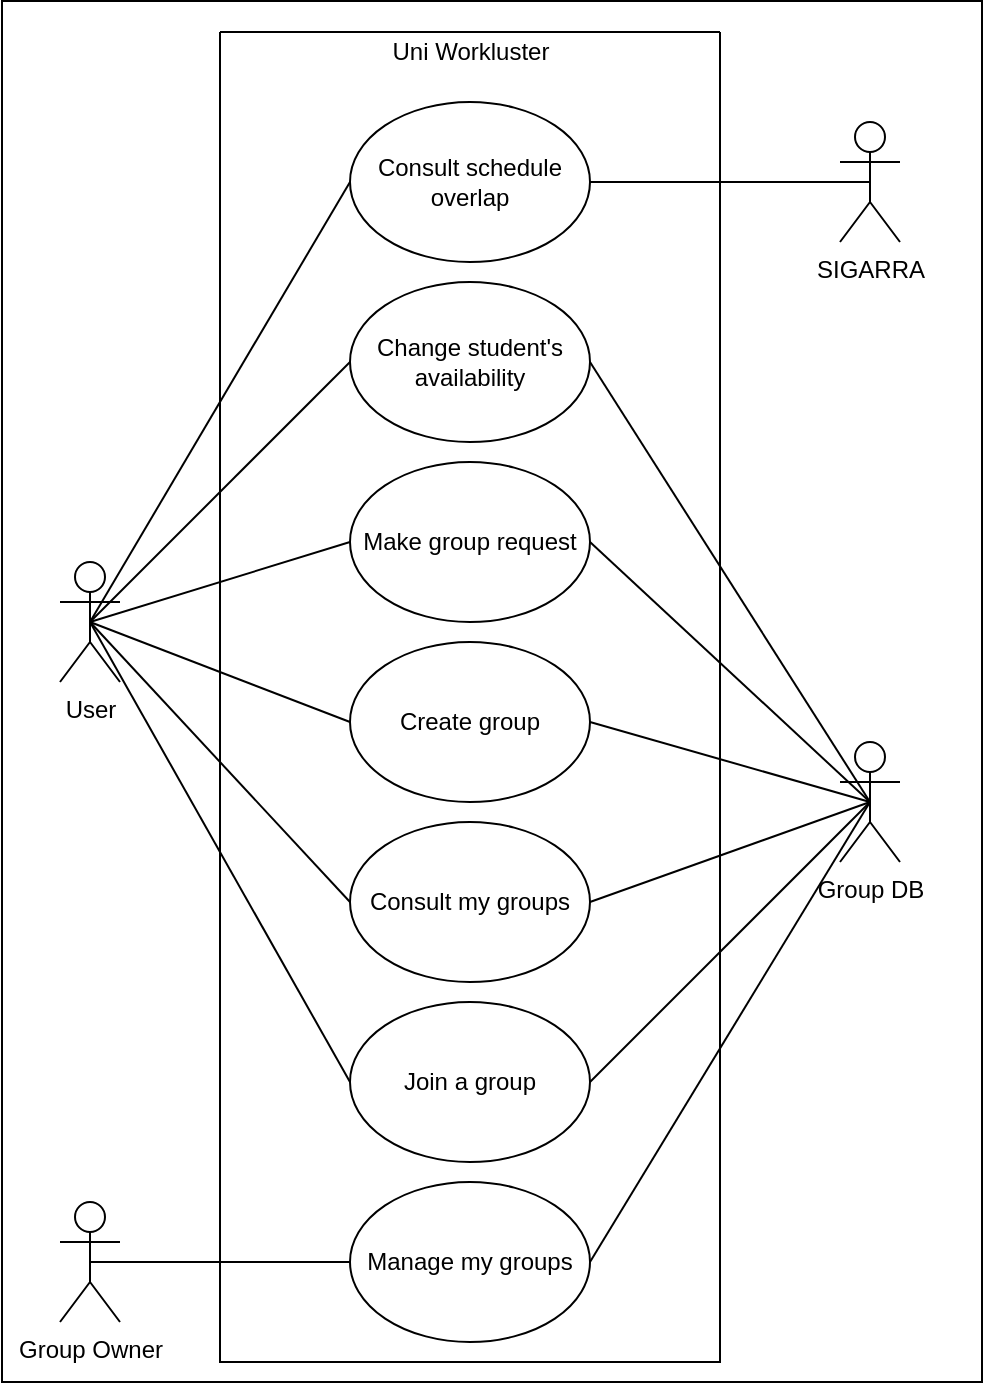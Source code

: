 <mxfile>
    <diagram id="pNM_Mz46NwcxaYyj9nOb" name="Page-1">
        <mxGraphModel dx="600" dy="575" grid="1" gridSize="10" guides="1" tooltips="1" connect="1" arrows="1" fold="1" page="1" pageScale="1" pageWidth="827" pageHeight="1169" math="0" shadow="0">
            <root>
                <mxCell id="0"/>
                <mxCell id="1" parent="0"/>
                <mxCell id="QF8afylrbu0mZtm889AT-14" value="" style="rounded=0;whiteSpace=wrap;html=1;" parent="1" vertex="1">
                    <mxGeometry x="41" y="229.5" width="490" height="690.5" as="geometry"/>
                </mxCell>
                <mxCell id="QF8afylrbu0mZtm889AT-2" style="rounded=0;orthogonalLoop=1;jettySize=auto;html=1;entryX=0;entryY=0.5;entryDx=0;entryDy=0;endArrow=none;endFill=0;exitX=0.5;exitY=0.5;exitDx=0;exitDy=0;exitPerimeter=0;" parent="1" source="U9DZsPpbDoKuXXH-HA0Q-1" target="nGC7ISP9JqreLIRanXsg-4" edge="1">
                    <mxGeometry relative="1" as="geometry"/>
                </mxCell>
                <mxCell id="QF8afylrbu0mZtm889AT-4" style="rounded=0;orthogonalLoop=1;jettySize=auto;html=1;entryX=0;entryY=0.5;entryDx=0;entryDy=0;endArrow=none;endFill=0;exitX=0.5;exitY=0.5;exitDx=0;exitDy=0;exitPerimeter=0;" parent="1" source="U9DZsPpbDoKuXXH-HA0Q-1" target="nGC7ISP9JqreLIRanXsg-2" edge="1">
                    <mxGeometry relative="1" as="geometry"/>
                </mxCell>
                <mxCell id="QF8afylrbu0mZtm889AT-5" style="rounded=0;orthogonalLoop=1;jettySize=auto;html=1;endArrow=none;endFill=0;exitX=0.5;exitY=0.5;exitDx=0;exitDy=0;exitPerimeter=0;entryX=0;entryY=0.5;entryDx=0;entryDy=0;" parent="1" source="U9DZsPpbDoKuXXH-HA0Q-1" target="nGC7ISP9JqreLIRanXsg-1" edge="1">
                    <mxGeometry relative="1" as="geometry"/>
                </mxCell>
                <mxCell id="QF8afylrbu0mZtm889AT-6" style="rounded=0;orthogonalLoop=1;jettySize=auto;html=1;entryX=0;entryY=0.5;entryDx=0;entryDy=0;endArrow=none;endFill=0;exitX=0.5;exitY=0.5;exitDx=0;exitDy=0;exitPerimeter=0;" parent="1" source="U9DZsPpbDoKuXXH-HA0Q-1" target="nGC7ISP9JqreLIRanXsg-3" edge="1">
                    <mxGeometry relative="1" as="geometry"/>
                </mxCell>
                <mxCell id="13" style="edgeStyle=none;html=1;exitX=0.5;exitY=0.5;exitDx=0;exitDy=0;exitPerimeter=0;entryX=0;entryY=0.5;entryDx=0;entryDy=0;endArrow=none;endFill=0;" edge="1" parent="1" source="U9DZsPpbDoKuXXH-HA0Q-1" target="5">
                    <mxGeometry relative="1" as="geometry"/>
                </mxCell>
                <mxCell id="14" style="edgeStyle=none;html=1;exitX=0.5;exitY=0.5;exitDx=0;exitDy=0;exitPerimeter=0;entryX=0;entryY=0.5;entryDx=0;entryDy=0;endArrow=none;endFill=0;" edge="1" parent="1" source="U9DZsPpbDoKuXXH-HA0Q-1" target="6">
                    <mxGeometry relative="1" as="geometry"/>
                </mxCell>
                <mxCell id="U9DZsPpbDoKuXXH-HA0Q-1" value="User" style="shape=umlActor;verticalLabelPosition=bottom;verticalAlign=top;html=1;outlineConnect=0;" parent="1" vertex="1">
                    <mxGeometry x="70" y="510" width="30" height="60" as="geometry"/>
                </mxCell>
                <mxCell id="U9DZsPpbDoKuXXH-HA0Q-2" value="" style="swimlane;startSize=0;" parent="1" vertex="1">
                    <mxGeometry x="150" y="245" width="250" height="665" as="geometry">
                        <mxRectangle x="150" y="245" width="50" height="40" as="alternateBounds"/>
                    </mxGeometry>
                </mxCell>
                <mxCell id="U9DZsPpbDoKuXXH-HA0Q-11" value="Uni Workluster" style="text;html=1;align=center;verticalAlign=middle;resizable=0;points=[];autosize=1;strokeColor=none;" parent="U9DZsPpbDoKuXXH-HA0Q-2" vertex="1">
                    <mxGeometry x="80" width="90" height="20" as="geometry"/>
                </mxCell>
                <mxCell id="nGC7ISP9JqreLIRanXsg-2" value="Change student's availability" style="ellipse;whiteSpace=wrap;html=1;" parent="U9DZsPpbDoKuXXH-HA0Q-2" vertex="1">
                    <mxGeometry x="65" y="125" width="120" height="80" as="geometry"/>
                </mxCell>
                <mxCell id="nGC7ISP9JqreLIRanXsg-1" value="Make group request" style="ellipse;whiteSpace=wrap;html=1;" parent="U9DZsPpbDoKuXXH-HA0Q-2" vertex="1">
                    <mxGeometry x="65" y="215" width="120" height="80" as="geometry"/>
                </mxCell>
                <mxCell id="nGC7ISP9JqreLIRanXsg-4" value="Consult schedule overlap" style="ellipse;whiteSpace=wrap;html=1;" parent="U9DZsPpbDoKuXXH-HA0Q-2" vertex="1">
                    <mxGeometry x="65" y="35" width="120" height="80" as="geometry"/>
                </mxCell>
                <mxCell id="U9DZsPpbDoKuXXH-HA0Q-3" value="SIGARRA" style="shape=umlActor;verticalLabelPosition=bottom;verticalAlign=top;html=1;outlineConnect=0;" parent="1" vertex="1">
                    <mxGeometry x="460" y="290" width="30" height="60" as="geometry"/>
                </mxCell>
                <mxCell id="QF8afylrbu0mZtm889AT-13" style="rounded=0;orthogonalLoop=1;jettySize=auto;html=1;endArrow=none;endFill=0;entryX=0.5;entryY=0.5;entryDx=0;entryDy=0;entryPerimeter=0;exitX=1;exitY=0.5;exitDx=0;exitDy=0;" parent="1" source="nGC7ISP9JqreLIRanXsg-3" target="nGC7ISP9JqreLIRanXsg-10" edge="1">
                    <mxGeometry relative="1" as="geometry">
                        <mxPoint x="450" y="510" as="targetPoint"/>
                    </mxGeometry>
                </mxCell>
                <mxCell id="nGC7ISP9JqreLIRanXsg-3" value="Create group" style="ellipse;whiteSpace=wrap;html=1;" parent="1" vertex="1">
                    <mxGeometry x="215" y="550" width="120" height="80" as="geometry"/>
                </mxCell>
                <mxCell id="nGC7ISP9JqreLIRanXsg-10" value="Group DB" style="shape=umlActor;verticalLabelPosition=bottom;verticalAlign=top;html=1;outlineConnect=0;" parent="1" vertex="1">
                    <mxGeometry x="460" y="600" width="30" height="60" as="geometry"/>
                </mxCell>
                <mxCell id="QF8afylrbu0mZtm889AT-8" style="rounded=0;orthogonalLoop=1;jettySize=auto;html=1;entryX=0.5;entryY=0.5;entryDx=0;entryDy=0;entryPerimeter=0;endArrow=none;endFill=0;" parent="1" source="nGC7ISP9JqreLIRanXsg-4" target="U9DZsPpbDoKuXXH-HA0Q-3" edge="1">
                    <mxGeometry relative="1" as="geometry"/>
                </mxCell>
                <mxCell id="QF8afylrbu0mZtm889AT-11" style="rounded=0;orthogonalLoop=1;jettySize=auto;html=1;entryX=0.5;entryY=0.5;entryDx=0;entryDy=0;entryPerimeter=0;endArrow=none;endFill=0;exitX=1;exitY=0.5;exitDx=0;exitDy=0;" parent="1" source="nGC7ISP9JqreLIRanXsg-1" target="nGC7ISP9JqreLIRanXsg-10" edge="1">
                    <mxGeometry relative="1" as="geometry"/>
                </mxCell>
                <mxCell id="QF8afylrbu0mZtm889AT-12" style="rounded=0;orthogonalLoop=1;jettySize=auto;html=1;entryX=0.5;entryY=0.5;entryDx=0;entryDy=0;entryPerimeter=0;endArrow=none;endFill=0;exitX=1;exitY=0.5;exitDx=0;exitDy=0;" parent="1" source="nGC7ISP9JqreLIRanXsg-2" target="nGC7ISP9JqreLIRanXsg-10" edge="1">
                    <mxGeometry relative="1" as="geometry"/>
                </mxCell>
                <mxCell id="12" style="edgeStyle=none;html=1;exitX=0.5;exitY=0.5;exitDx=0;exitDy=0;exitPerimeter=0;entryX=0;entryY=0.5;entryDx=0;entryDy=0;endArrow=none;endFill=0;" edge="1" parent="1" source="2" target="7">
                    <mxGeometry relative="1" as="geometry"/>
                </mxCell>
                <mxCell id="2" value="Group Owner" style="shape=umlActor;verticalLabelPosition=bottom;verticalAlign=top;html=1;outlineConnect=0;" vertex="1" parent="1">
                    <mxGeometry x="70" y="830" width="30" height="60" as="geometry"/>
                </mxCell>
                <mxCell id="9" style="edgeStyle=none;html=1;exitX=1;exitY=0.5;exitDx=0;exitDy=0;entryX=0.5;entryY=0.5;entryDx=0;entryDy=0;entryPerimeter=0;endArrow=none;endFill=0;" edge="1" parent="1" source="5" target="nGC7ISP9JqreLIRanXsg-10">
                    <mxGeometry relative="1" as="geometry"/>
                </mxCell>
                <mxCell id="5" value="Consult my groups" style="ellipse;whiteSpace=wrap;html=1;" vertex="1" parent="1">
                    <mxGeometry x="215" y="640" width="120" height="80" as="geometry"/>
                </mxCell>
                <mxCell id="10" style="edgeStyle=none;html=1;exitX=1;exitY=0.5;exitDx=0;exitDy=0;entryX=0.5;entryY=0.5;entryDx=0;entryDy=0;entryPerimeter=0;endArrow=none;endFill=0;" edge="1" parent="1" source="6" target="nGC7ISP9JqreLIRanXsg-10">
                    <mxGeometry relative="1" as="geometry"/>
                </mxCell>
                <mxCell id="6" value="Join a group" style="ellipse;whiteSpace=wrap;html=1;" vertex="1" parent="1">
                    <mxGeometry x="215" y="730" width="120" height="80" as="geometry"/>
                </mxCell>
                <mxCell id="11" style="edgeStyle=none;html=1;exitX=1;exitY=0.5;exitDx=0;exitDy=0;entryX=0.5;entryY=0.5;entryDx=0;entryDy=0;entryPerimeter=0;endArrow=none;endFill=0;" edge="1" parent="1" source="7" target="nGC7ISP9JqreLIRanXsg-10">
                    <mxGeometry relative="1" as="geometry"/>
                </mxCell>
                <mxCell id="7" value="Manage my groups" style="ellipse;whiteSpace=wrap;html=1;" vertex="1" parent="1">
                    <mxGeometry x="215" y="820" width="120" height="80" as="geometry"/>
                </mxCell>
            </root>
        </mxGraphModel>
    </diagram>
</mxfile>